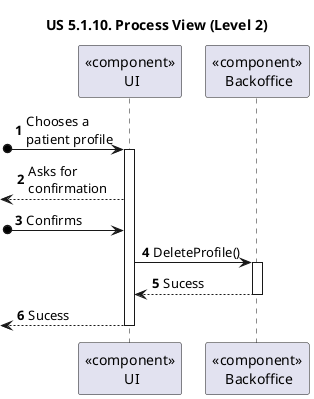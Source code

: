 @startuml
'https://plantuml.com/sequence-diagram

title "US 5.1.10. Process View (Level 2)"

autonumber

participant "<<component>>\n UI" as PLAN
participant "<<component>>\n Backoffice" as BACK

[o-> PLAN : Chooses a\npatient profile
activate PLAN
<-- PLAN : Asks for\nconfirmation

[o-> PLAN : Confirms

PLAN -> BACK : DeleteProfile()
activate BACK
BACK --> PLAN : Sucess
deactivate BACK

<-- PLAN : Sucess
deactivate PLAN

@enduml
